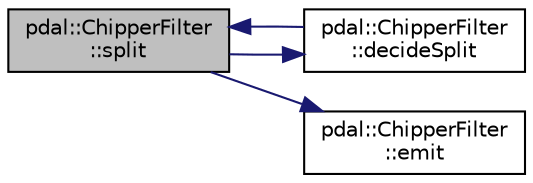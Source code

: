 digraph "pdal::ChipperFilter::split"
{
  edge [fontname="Helvetica",fontsize="10",labelfontname="Helvetica",labelfontsize="10"];
  node [fontname="Helvetica",fontsize="10",shape=record];
  rankdir="LR";
  Node1 [label="pdal::ChipperFilter\l::split",height=0.2,width=0.4,color="black", fillcolor="grey75", style="filled", fontcolor="black"];
  Node1 -> Node2 [color="midnightblue",fontsize="10",style="solid",fontname="Helvetica"];
  Node2 [label="pdal::ChipperFilter\l::decideSplit",height=0.2,width=0.4,color="black", fillcolor="white", style="filled",URL="$classpdal_1_1ChipperFilter.html#abf09559144bec3797e0ef514834d2ef8"];
  Node2 -> Node1 [color="midnightblue",fontsize="10",style="solid",fontname="Helvetica"];
  Node1 -> Node3 [color="midnightblue",fontsize="10",style="solid",fontname="Helvetica"];
  Node3 [label="pdal::ChipperFilter\l::emit",height=0.2,width=0.4,color="black", fillcolor="white", style="filled",URL="$classpdal_1_1ChipperFilter.html#a4afd2daf0ade7f78041ca34b3b543626"];
}
